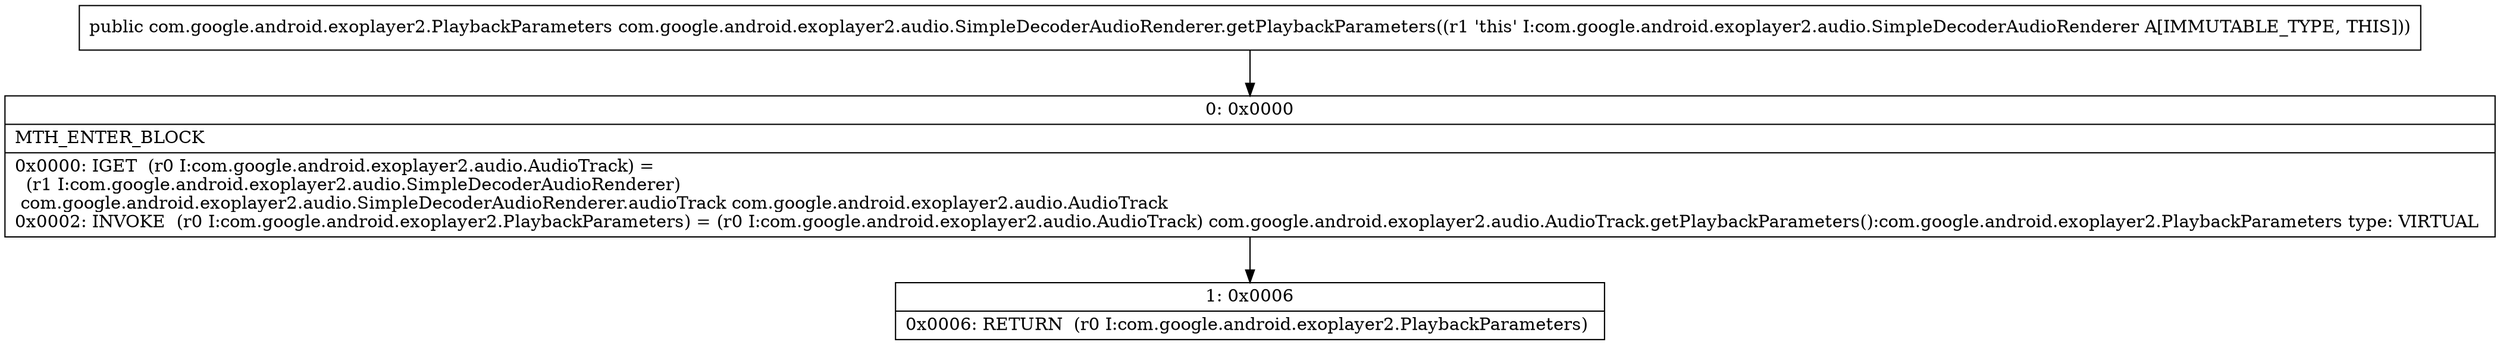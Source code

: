 digraph "CFG forcom.google.android.exoplayer2.audio.SimpleDecoderAudioRenderer.getPlaybackParameters()Lcom\/google\/android\/exoplayer2\/PlaybackParameters;" {
Node_0 [shape=record,label="{0\:\ 0x0000|MTH_ENTER_BLOCK\l|0x0000: IGET  (r0 I:com.google.android.exoplayer2.audio.AudioTrack) = \l  (r1 I:com.google.android.exoplayer2.audio.SimpleDecoderAudioRenderer)\l com.google.android.exoplayer2.audio.SimpleDecoderAudioRenderer.audioTrack com.google.android.exoplayer2.audio.AudioTrack \l0x0002: INVOKE  (r0 I:com.google.android.exoplayer2.PlaybackParameters) = (r0 I:com.google.android.exoplayer2.audio.AudioTrack) com.google.android.exoplayer2.audio.AudioTrack.getPlaybackParameters():com.google.android.exoplayer2.PlaybackParameters type: VIRTUAL \l}"];
Node_1 [shape=record,label="{1\:\ 0x0006|0x0006: RETURN  (r0 I:com.google.android.exoplayer2.PlaybackParameters) \l}"];
MethodNode[shape=record,label="{public com.google.android.exoplayer2.PlaybackParameters com.google.android.exoplayer2.audio.SimpleDecoderAudioRenderer.getPlaybackParameters((r1 'this' I:com.google.android.exoplayer2.audio.SimpleDecoderAudioRenderer A[IMMUTABLE_TYPE, THIS])) }"];
MethodNode -> Node_0;
Node_0 -> Node_1;
}

